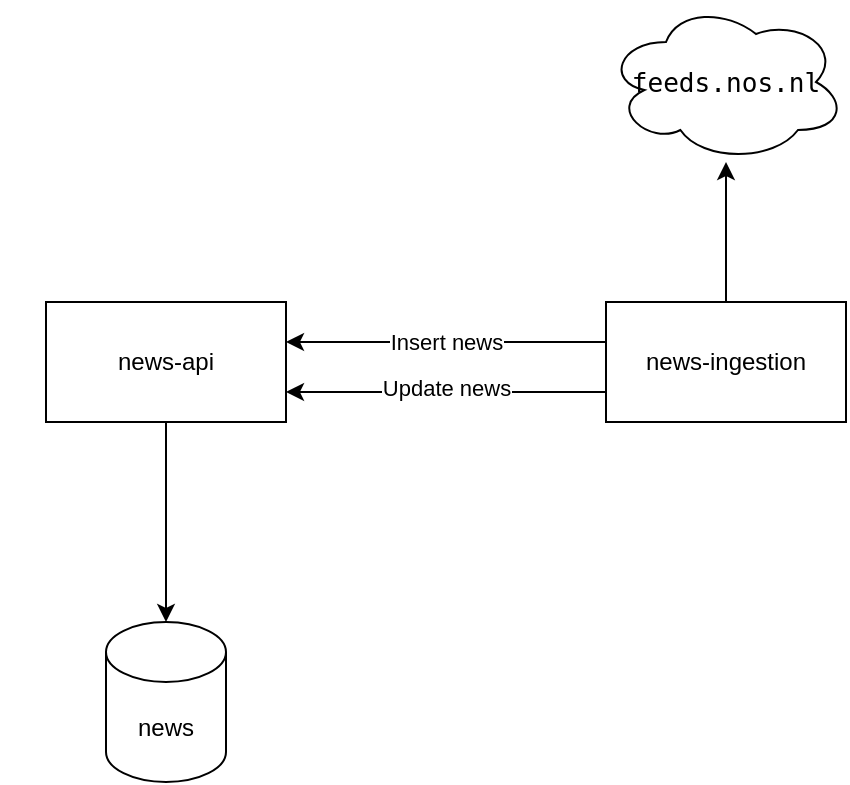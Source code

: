 <mxfile version="18.0.2" type="device"><diagram id="_E0ZSxo2d4zzAoUYDCP7" name="Page-1"><mxGraphModel dx="544" dy="895" grid="1" gridSize="10" guides="1" tooltips="1" connect="1" arrows="1" fold="1" page="1" pageScale="1" pageWidth="850" pageHeight="1100" math="0" shadow="0"><root><mxCell id="0"/><mxCell id="1" parent="0"/><mxCell id="nCynpUvN2CdINCEb1hnM-7" value="" style="edgeStyle=orthogonalEdgeStyle;rounded=0;orthogonalLoop=1;jettySize=auto;html=1;" edge="1" parent="1" source="nCynpUvN2CdINCEb1hnM-1" target="nCynpUvN2CdINCEb1hnM-6"><mxGeometry relative="1" as="geometry"/></mxCell><mxCell id="nCynpUvN2CdINCEb1hnM-1" value="news-api" style="rounded=0;whiteSpace=wrap;html=1;" vertex="1" parent="1"><mxGeometry x="340" y="380" width="120" height="60" as="geometry"/></mxCell><mxCell id="nCynpUvN2CdINCEb1hnM-5" value="" style="edgeStyle=orthogonalEdgeStyle;rounded=0;orthogonalLoop=1;jettySize=auto;html=1;" edge="1" parent="1" source="nCynpUvN2CdINCEb1hnM-2" target="nCynpUvN2CdINCEb1hnM-4"><mxGeometry relative="1" as="geometry"/></mxCell><mxCell id="nCynpUvN2CdINCEb1hnM-8" style="edgeStyle=orthogonalEdgeStyle;rounded=0;orthogonalLoop=1;jettySize=auto;html=1;" edge="1" parent="1" source="nCynpUvN2CdINCEb1hnM-2"><mxGeometry relative="1" as="geometry"><mxPoint x="460" y="400" as="targetPoint"/><Array as="points"><mxPoint x="540" y="400"/><mxPoint x="540" y="400"/></Array></mxGeometry></mxCell><mxCell id="nCynpUvN2CdINCEb1hnM-10" value="Insert news" style="edgeLabel;html=1;align=center;verticalAlign=middle;resizable=0;points=[];" vertex="1" connectable="0" parent="nCynpUvN2CdINCEb1hnM-8"><mxGeometry x="0.178" y="4" relative="1" as="geometry"><mxPoint x="14" y="-4" as="offset"/></mxGeometry></mxCell><mxCell id="nCynpUvN2CdINCEb1hnM-11" style="edgeStyle=orthogonalEdgeStyle;rounded=0;orthogonalLoop=1;jettySize=auto;html=1;entryX=1;entryY=0.75;entryDx=0;entryDy=0;" edge="1" parent="1" source="nCynpUvN2CdINCEb1hnM-2" target="nCynpUvN2CdINCEb1hnM-1"><mxGeometry relative="1" as="geometry"><mxPoint x="490" y="430" as="targetPoint"/><Array as="points"><mxPoint x="590" y="425"/><mxPoint x="590" y="425"/></Array></mxGeometry></mxCell><mxCell id="nCynpUvN2CdINCEb1hnM-12" value="Update news" style="edgeLabel;html=1;align=center;verticalAlign=middle;resizable=0;points=[];" vertex="1" connectable="0" parent="nCynpUvN2CdINCEb1hnM-11"><mxGeometry x="0.34" y="-2" relative="1" as="geometry"><mxPoint x="27" as="offset"/></mxGeometry></mxCell><mxCell id="nCynpUvN2CdINCEb1hnM-2" value="news-ingestion" style="rounded=0;whiteSpace=wrap;html=1;" vertex="1" parent="1"><mxGeometry x="620" y="380" width="120" height="60" as="geometry"/></mxCell><mxCell id="nCynpUvN2CdINCEb1hnM-4" value="&lt;pre style=&quot;font-family: &amp;quot;JetBrains Mono&amp;quot;, monospace; font-size: 9.8pt;&quot;&gt;feeds.nos.nl&lt;/pre&gt;" style="ellipse;shape=cloud;whiteSpace=wrap;html=1;" vertex="1" parent="1"><mxGeometry x="620" y="230" width="120" height="80" as="geometry"/></mxCell><mxCell id="nCynpUvN2CdINCEb1hnM-6" value="news" style="shape=cylinder3;whiteSpace=wrap;html=1;boundedLbl=1;backgroundOutline=1;size=15;" vertex="1" parent="1"><mxGeometry x="370" y="540" width="60" height="80" as="geometry"/></mxCell><mxCell id="nCynpUvN2CdINCEb1hnM-13" value="" style="shape=image;verticalLabelPosition=bottom;labelBackgroundColor=default;verticalAlign=top;aspect=fixed;imageAspect=0;image=https://upload.wikimedia.org/wikipedia/commons/thumb/1/17/GraphQL_Logo.svg/1200px-GraphQL_Logo.svg.png;" vertex="1" parent="1"><mxGeometry x="317.75" y="360" width="52.25" height="52.25" as="geometry"/></mxCell></root></mxGraphModel></diagram></mxfile>